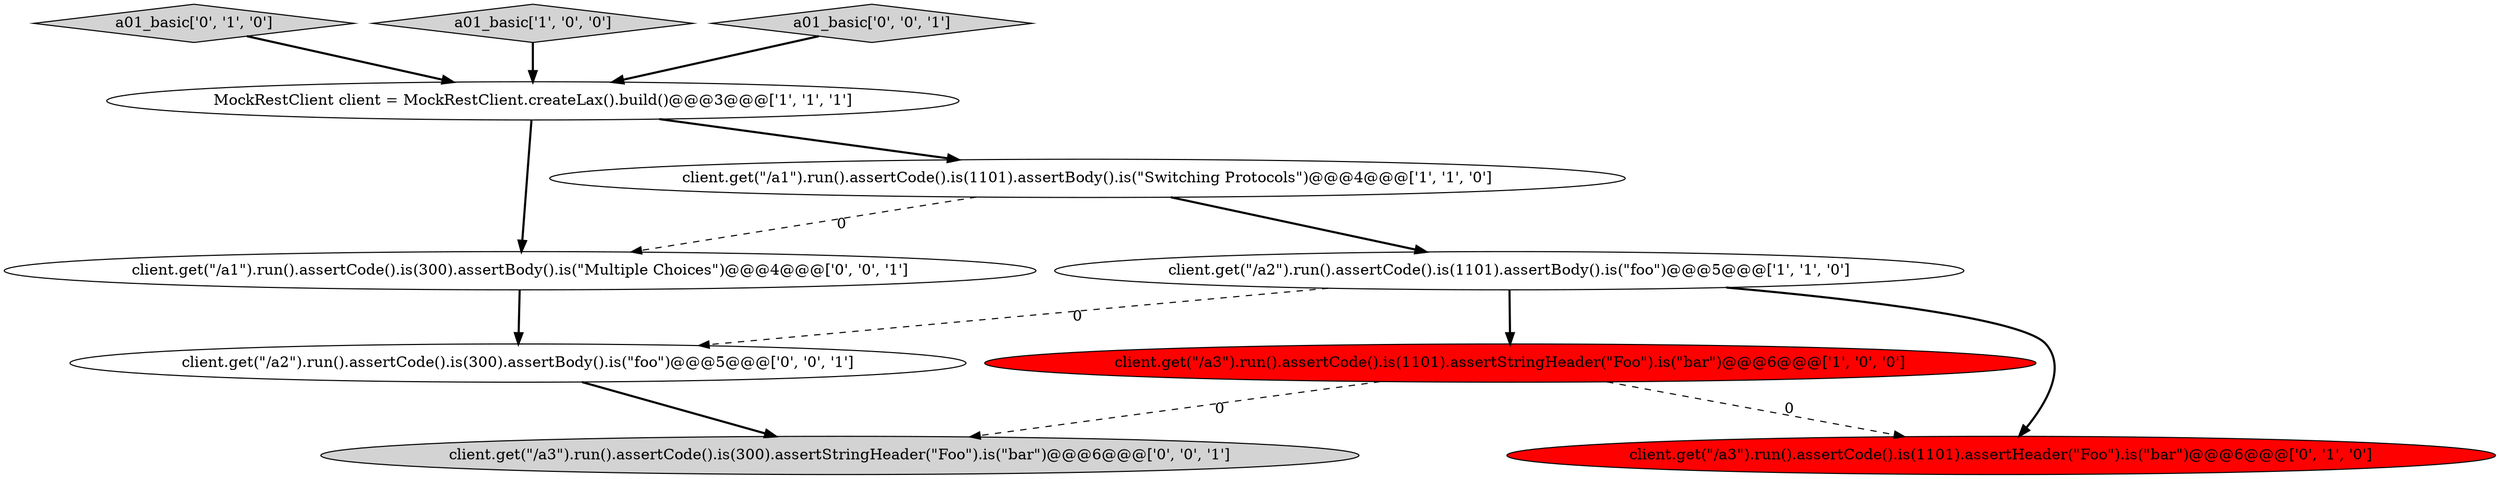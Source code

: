digraph {
10 [style = filled, label = "client.get(\"/a3\").run().assertCode().is(300).assertStringHeader(\"Foo\").is(\"bar\")@@@6@@@['0', '0', '1']", fillcolor = lightgray, shape = ellipse image = "AAA0AAABBB3BBB"];
3 [style = filled, label = "MockRestClient client = MockRestClient.createLax().build()@@@3@@@['1', '1', '1']", fillcolor = white, shape = ellipse image = "AAA0AAABBB1BBB"];
5 [style = filled, label = "client.get(\"/a3\").run().assertCode().is(1101).assertHeader(\"Foo\").is(\"bar\")@@@6@@@['0', '1', '0']", fillcolor = red, shape = ellipse image = "AAA1AAABBB2BBB"];
6 [style = filled, label = "a01_basic['0', '1', '0']", fillcolor = lightgray, shape = diamond image = "AAA0AAABBB2BBB"];
2 [style = filled, label = "a01_basic['1', '0', '0']", fillcolor = lightgray, shape = diamond image = "AAA0AAABBB1BBB"];
7 [style = filled, label = "a01_basic['0', '0', '1']", fillcolor = lightgray, shape = diamond image = "AAA0AAABBB3BBB"];
8 [style = filled, label = "client.get(\"/a1\").run().assertCode().is(300).assertBody().is(\"Multiple Choices\")@@@4@@@['0', '0', '1']", fillcolor = white, shape = ellipse image = "AAA0AAABBB3BBB"];
9 [style = filled, label = "client.get(\"/a2\").run().assertCode().is(300).assertBody().is(\"foo\")@@@5@@@['0', '0', '1']", fillcolor = white, shape = ellipse image = "AAA0AAABBB3BBB"];
0 [style = filled, label = "client.get(\"/a1\").run().assertCode().is(1101).assertBody().is(\"Switching Protocols\")@@@4@@@['1', '1', '0']", fillcolor = white, shape = ellipse image = "AAA0AAABBB1BBB"];
1 [style = filled, label = "client.get(\"/a3\").run().assertCode().is(1101).assertStringHeader(\"Foo\").is(\"bar\")@@@6@@@['1', '0', '0']", fillcolor = red, shape = ellipse image = "AAA1AAABBB1BBB"];
4 [style = filled, label = "client.get(\"/a2\").run().assertCode().is(1101).assertBody().is(\"foo\")@@@5@@@['1', '1', '0']", fillcolor = white, shape = ellipse image = "AAA0AAABBB1BBB"];
6->3 [style = bold, label=""];
0->8 [style = dashed, label="0"];
4->9 [style = dashed, label="0"];
4->1 [style = bold, label=""];
1->5 [style = dashed, label="0"];
1->10 [style = dashed, label="0"];
9->10 [style = bold, label=""];
0->4 [style = bold, label=""];
4->5 [style = bold, label=""];
3->8 [style = bold, label=""];
7->3 [style = bold, label=""];
3->0 [style = bold, label=""];
2->3 [style = bold, label=""];
8->9 [style = bold, label=""];
}
